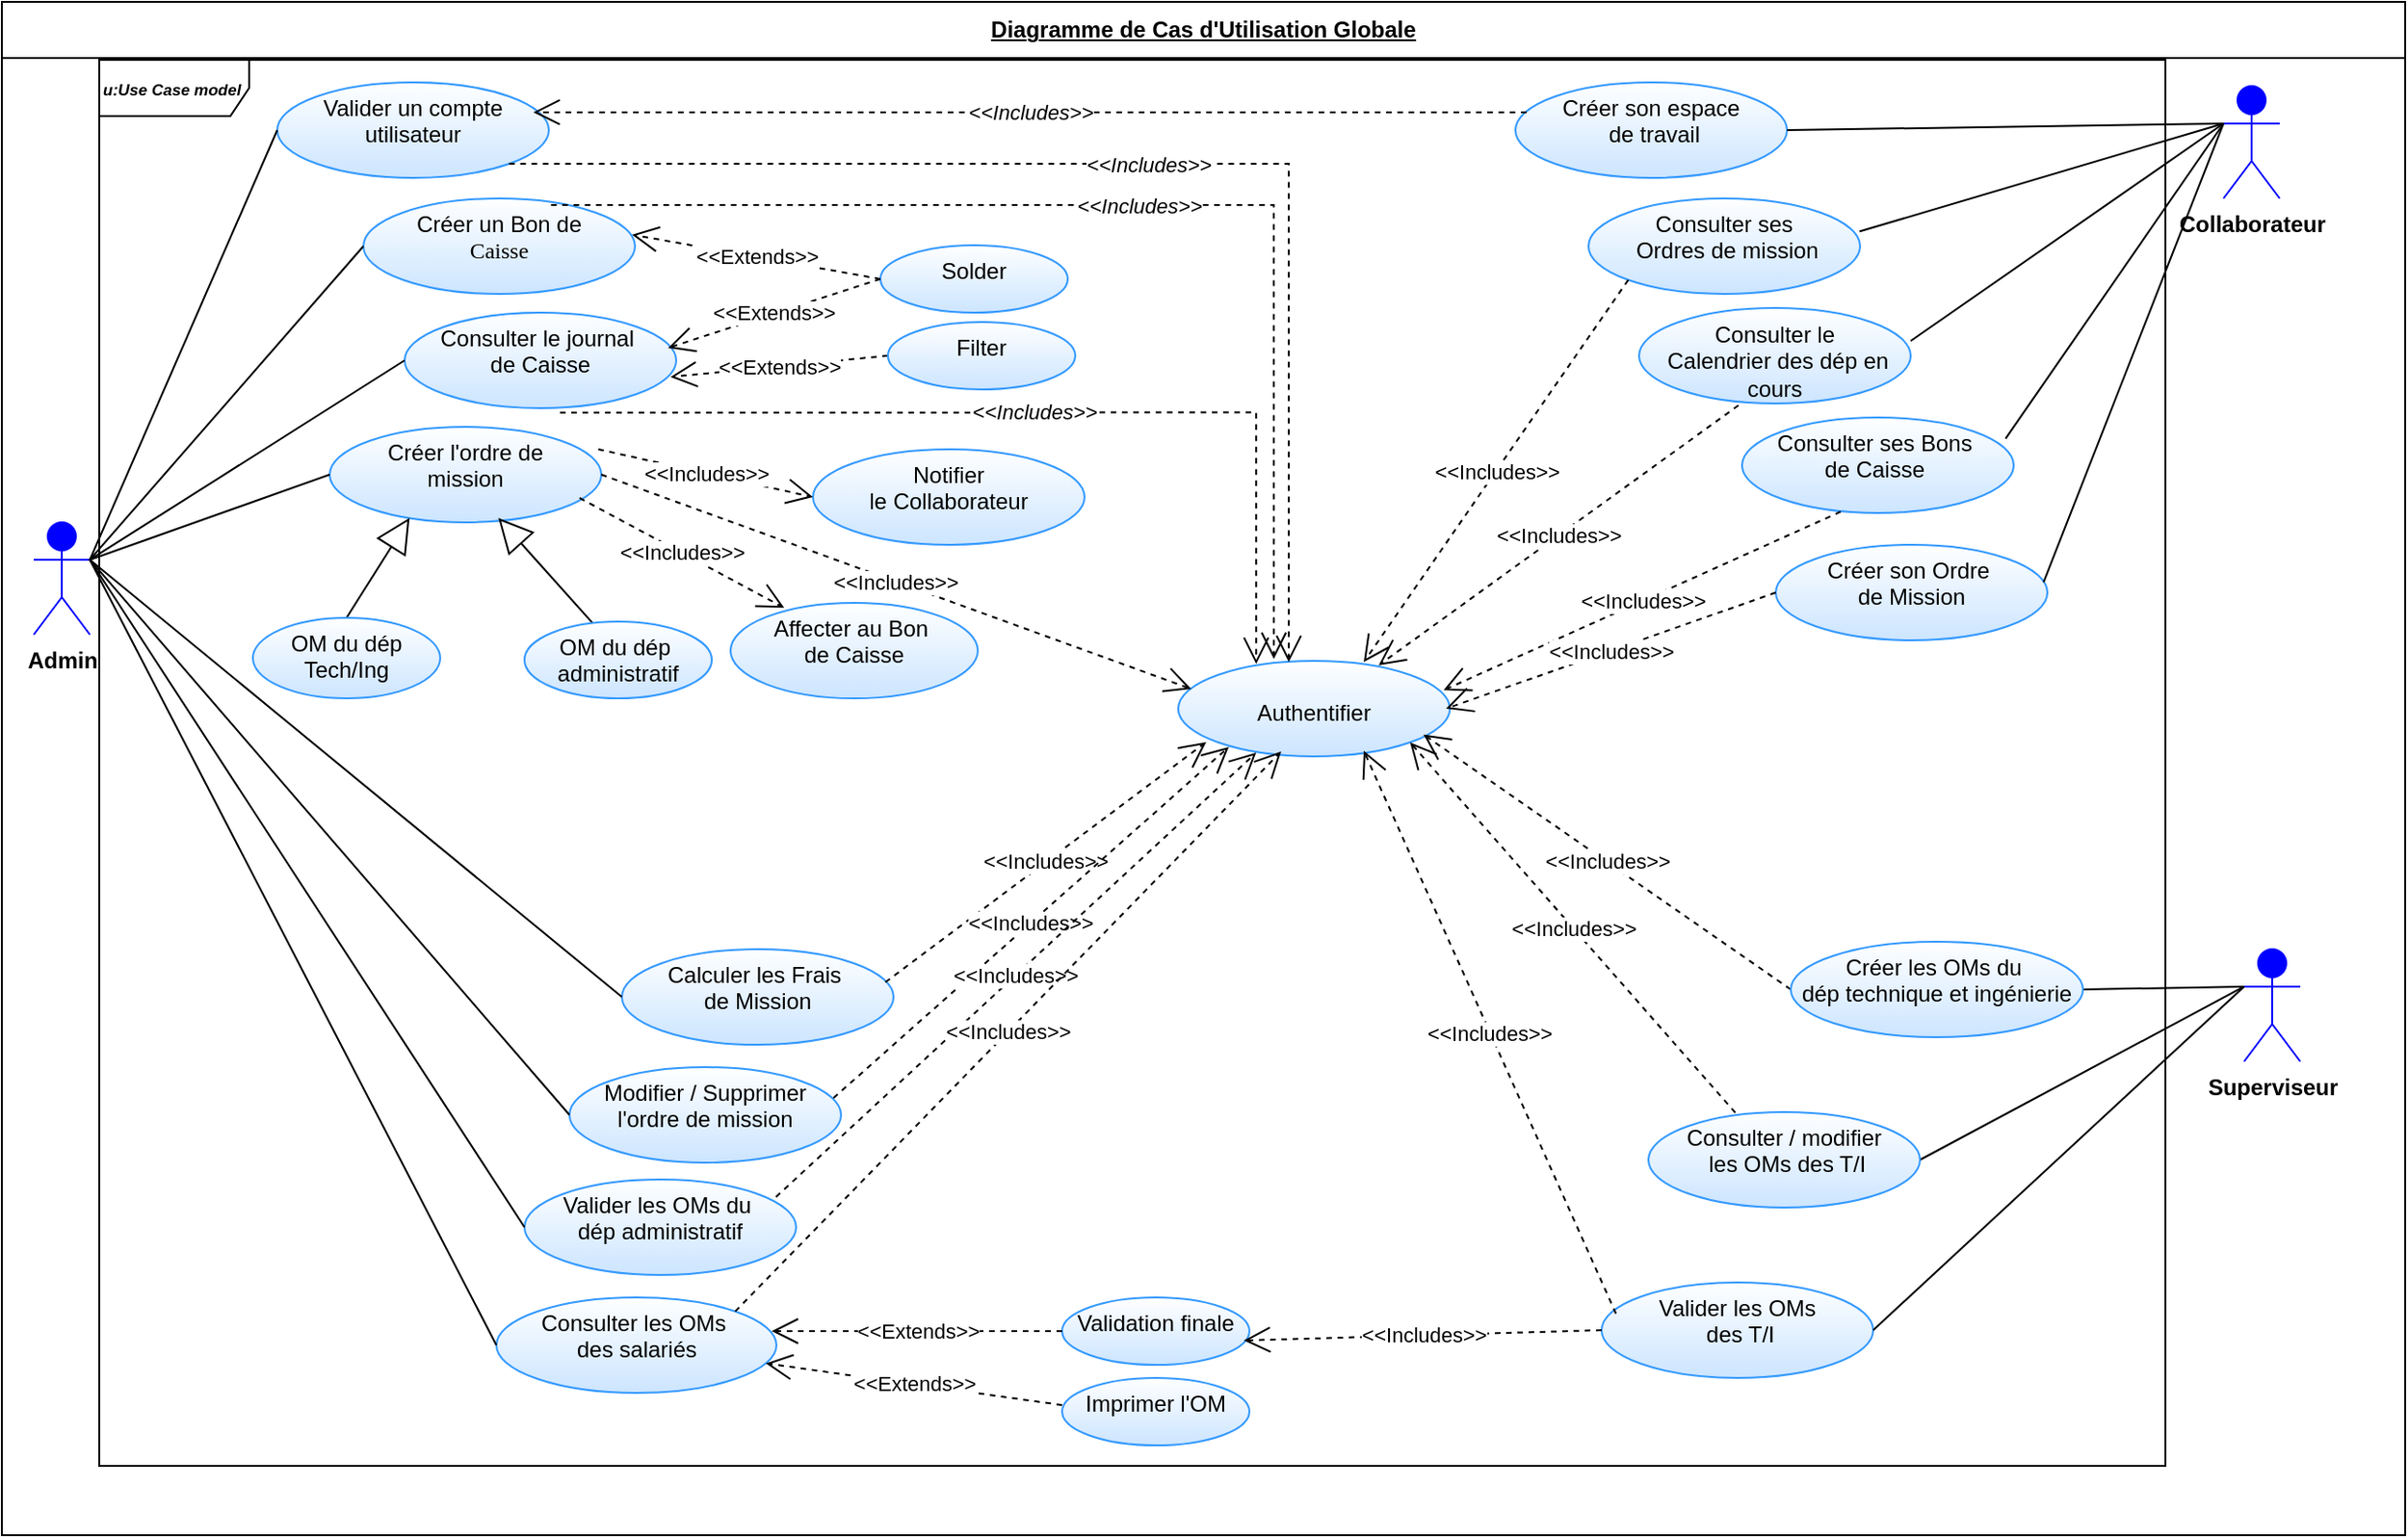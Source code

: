 <mxfile version="24.4.8" type="github">
  <diagram name="Page-1" id="bqoknefWxygjBXmzC5J1">
    <mxGraphModel dx="2186" dy="1193" grid="0" gridSize="10" guides="1" tooltips="1" connect="1" arrows="1" fold="1" page="0" pageScale="1" pageWidth="850" pageHeight="1100" math="0" shadow="0">
      <root>
        <mxCell id="0" />
        <mxCell id="1" parent="0" />
        <mxCell id="aXAPJrn92n8_OqXVa3Bo-3" value="&lt;b&gt;Collaborateur&lt;/b&gt;&lt;div&gt;&lt;br&gt;&lt;/div&gt;" style="shape=umlActor;verticalLabelPosition=bottom;verticalAlign=top;html=1;outlineConnect=0;fillColor=#0000FF;strokeColor=#0000FF;" parent="1" vertex="1">
          <mxGeometry x="668" y="-134" width="30" height="60" as="geometry" />
        </mxCell>
        <mxCell id="aXAPJrn92n8_OqXVa3Bo-4" value="&lt;div&gt;&lt;span style=&quot;background-color: initial;&quot;&gt;Valider un compte utilisateur&lt;/span&gt;&lt;br&gt;&lt;/div&gt;" style="ellipse;whiteSpace=wrap;html=1;verticalAlign=top;strokeColor=#3399FF;gradientColor=#CCE5FF;" parent="1" vertex="1">
          <mxGeometry x="-371" y="-136" width="145" height="51" as="geometry" />
        </mxCell>
        <object label="&lt;b&gt;Admin&lt;/b&gt;&lt;div&gt;&lt;br&gt;&lt;/div&gt;" Admin="" id="aXAPJrn92n8_OqXVa3Bo-2">
          <mxCell style="shape=umlActor;verticalLabelPosition=bottom;verticalAlign=top;html=1;outlineConnect=0;direction=east;rotation=0;fillColor=#0000FF;strokeColor=#0000FF;" parent="1" vertex="1">
            <mxGeometry x="-501" y="99" width="30" height="60" as="geometry" />
          </mxCell>
        </object>
        <mxCell id="aXAPJrn92n8_OqXVa3Bo-8" value="&lt;b&gt;Superviseur&lt;/b&gt;&lt;div&gt;&lt;br&gt;&lt;/div&gt;" style="shape=umlActor;verticalLabelPosition=bottom;verticalAlign=top;html=1;outlineConnect=0;fillColor=#0000FF;strokeColor=#0000FF;" parent="1" vertex="1">
          <mxGeometry x="679" y="327" width="30" height="60" as="geometry" />
        </mxCell>
        <mxCell id="aXAPJrn92n8_OqXVa3Bo-14" value="Créer l&#39;ordre de&lt;div&gt;&amp;nbsp;mission&amp;nbsp;&lt;/div&gt;" style="ellipse;whiteSpace=wrap;html=1;verticalAlign=top;strokeColor=#3399FF;gradientColor=#CCE5FF;" parent="1" vertex="1">
          <mxGeometry x="-343" y="48" width="145" height="51" as="geometry" />
        </mxCell>
        <mxCell id="aXAPJrn92n8_OqXVa3Bo-16" value="&lt;div&gt;Consulter les OMs&amp;nbsp;&lt;/div&gt;&lt;div&gt;des salariés&lt;/div&gt;" style="ellipse;whiteSpace=wrap;html=1;verticalAlign=top;strokeColor=#3399FF;gradientColor=#CCE5FF;" parent="1" vertex="1">
          <mxGeometry x="-254" y="513" width="149.5" height="51" as="geometry" />
        </mxCell>
        <mxCell id="aXAPJrn92n8_OqXVa3Bo-20" value="Calculer les Frais&amp;nbsp;&lt;div&gt;de Mission&lt;/div&gt;" style="ellipse;whiteSpace=wrap;html=1;verticalAlign=top;strokeColor=#3399FF;gradientColor=#CCE5FF;" parent="1" vertex="1">
          <mxGeometry x="-187" y="327" width="145" height="51" as="geometry" />
        </mxCell>
        <mxCell id="aXAPJrn92n8_OqXVa3Bo-25" value="&amp;lt;&amp;lt;Extends&amp;gt;&amp;gt;" style="endArrow=open;endSize=12;dashed=1;html=1;rounded=0;exitX=0;exitY=0.403;exitDx=0;exitDy=0;exitPerimeter=0;" parent="1" source="aXAPJrn92n8_OqXVa3Bo-27" target="aXAPJrn92n8_OqXVa3Bo-16" edge="1">
          <mxGeometry width="160" relative="1" as="geometry">
            <mxPoint x="160" y="262" as="sourcePoint" />
            <mxPoint x="373" y="279" as="targetPoint" />
          </mxGeometry>
        </mxCell>
        <mxCell id="aXAPJrn92n8_OqXVa3Bo-27" value="Imprimer l&#39;OM" style="ellipse;whiteSpace=wrap;html=1;verticalAlign=top;strokeColor=#3399FF;gradientColor=#CCE5FF;" parent="1" vertex="1">
          <mxGeometry x="48" y="556" width="100" height="36" as="geometry" />
        </mxCell>
        <mxCell id="aXAPJrn92n8_OqXVa3Bo-29" value="Créer son espace&lt;div&gt;&amp;nbsp;de travail&lt;/div&gt;" style="ellipse;whiteSpace=wrap;html=1;verticalAlign=top;strokeColor=#3399FF;gradientColor=#CCE5FF;" parent="1" vertex="1">
          <mxGeometry x="290" y="-136" width="145" height="51" as="geometry" />
        </mxCell>
        <mxCell id="aXAPJrn92n8_OqXVa3Bo-31" value="&lt;i&gt;&amp;lt;&amp;lt;Includes&amp;gt;&amp;gt;&lt;/i&gt;" style="endArrow=open;endSize=12;dashed=1;html=1;rounded=0;exitX=0.041;exitY=0.313;exitDx=0;exitDy=0;entryX=0.943;entryY=0.313;entryDx=0;entryDy=0;entryPerimeter=0;exitPerimeter=0;" parent="1" source="aXAPJrn92n8_OqXVa3Bo-29" target="aXAPJrn92n8_OqXVa3Bo-4" edge="1">
          <mxGeometry width="160" relative="1" as="geometry">
            <mxPoint x="167" y="117" as="sourcePoint" />
            <mxPoint x="33" y="114" as="targetPoint" />
          </mxGeometry>
        </mxCell>
        <mxCell id="aXAPJrn92n8_OqXVa3Bo-40" value="Validation finale" style="ellipse;whiteSpace=wrap;html=1;verticalAlign=top;strokeColor=#3399FF;gradientColor=#CCE5FF;" parent="1" vertex="1">
          <mxGeometry x="48" y="513" width="100" height="36" as="geometry" />
        </mxCell>
        <mxCell id="aXAPJrn92n8_OqXVa3Bo-41" value="&amp;lt;&amp;lt;Extends&amp;gt;&amp;gt;" style="endArrow=open;endSize=12;dashed=1;html=1;rounded=0;exitX=0;exitY=0.5;exitDx=0;exitDy=0;entryX=0.983;entryY=0.353;entryDx=0;entryDy=0;entryPerimeter=0;" parent="1" source="aXAPJrn92n8_OqXVa3Bo-40" target="aXAPJrn92n8_OqXVa3Bo-16" edge="1">
          <mxGeometry width="160" relative="1" as="geometry">
            <mxPoint x="178" y="274" as="sourcePoint" />
            <mxPoint x="53" y="271" as="targetPoint" />
          </mxGeometry>
        </mxCell>
        <mxCell id="aXAPJrn92n8_OqXVa3Bo-42" value="&lt;div&gt;Valider les OMs&lt;/div&gt;&lt;div&gt;&amp;nbsp;des T/I&lt;br&gt;&lt;/div&gt;" style="ellipse;whiteSpace=wrap;html=1;verticalAlign=top;strokeColor=#3399FF;gradientColor=#CCE5FF;" parent="1" vertex="1">
          <mxGeometry x="336" y="505" width="145" height="51" as="geometry" />
        </mxCell>
        <mxCell id="aXAPJrn92n8_OqXVa3Bo-44" value="&amp;lt;&amp;lt;Includes&amp;gt;&amp;gt;" style="endArrow=open;endSize=12;dashed=1;html=1;rounded=0;exitX=0;exitY=0.5;exitDx=0;exitDy=0;entryX=0.97;entryY=0.639;entryDx=0;entryDy=0;entryPerimeter=0;" parent="1" source="aXAPJrn92n8_OqXVa3Bo-42" target="aXAPJrn92n8_OqXVa3Bo-40" edge="1">
          <mxGeometry width="160" relative="1" as="geometry">
            <mxPoint x="403" y="326" as="sourcePoint" />
            <mxPoint x="268" y="324" as="targetPoint" />
          </mxGeometry>
        </mxCell>
        <mxCell id="ost5-0_Wd72OpRgAMmyx-2" value="" style="endArrow=none;html=1;rounded=0;entryX=0;entryY=0.5;entryDx=0;entryDy=0;exitX=1;exitY=0.333;exitDx=0;exitDy=0;exitPerimeter=0;" parent="1" source="aXAPJrn92n8_OqXVa3Bo-2" target="aXAPJrn92n8_OqXVa3Bo-4" edge="1">
          <mxGeometry width="50" height="50" relative="1" as="geometry">
            <mxPoint x="-226" y="254" as="sourcePoint" />
            <mxPoint x="-176" y="204" as="targetPoint" />
          </mxGeometry>
        </mxCell>
        <mxCell id="ost5-0_Wd72OpRgAMmyx-4" value="" style="endArrow=none;html=1;rounded=0;entryX=0;entryY=0.5;entryDx=0;entryDy=0;exitX=1;exitY=0.333;exitDx=0;exitDy=0;exitPerimeter=0;" parent="1" source="aXAPJrn92n8_OqXVa3Bo-2" target="aXAPJrn92n8_OqXVa3Bo-14" edge="1">
          <mxGeometry width="50" height="50" relative="1" as="geometry">
            <mxPoint x="-217" y="261" as="sourcePoint" />
            <mxPoint x="-77" y="145" as="targetPoint" />
          </mxGeometry>
        </mxCell>
        <mxCell id="ost5-0_Wd72OpRgAMmyx-5" value="" style="endArrow=none;html=1;rounded=0;entryX=0;entryY=0.5;entryDx=0;entryDy=0;exitX=1;exitY=0.333;exitDx=0;exitDy=0;exitPerimeter=0;" parent="1" source="aXAPJrn92n8_OqXVa3Bo-2" target="aXAPJrn92n8_OqXVa3Bo-16" edge="1">
          <mxGeometry width="50" height="50" relative="1" as="geometry">
            <mxPoint x="-202" y="281" as="sourcePoint" />
            <mxPoint x="-95" y="197" as="targetPoint" />
          </mxGeometry>
        </mxCell>
        <mxCell id="ost5-0_Wd72OpRgAMmyx-6" value="" style="endArrow=none;html=1;rounded=0;entryX=0;entryY=0.5;entryDx=0;entryDy=0;exitX=1;exitY=0.333;exitDx=0;exitDy=0;exitPerimeter=0;" parent="1" source="aXAPJrn92n8_OqXVa3Bo-2" target="aXAPJrn92n8_OqXVa3Bo-20" edge="1">
          <mxGeometry width="50" height="50" relative="1" as="geometry">
            <mxPoint x="-215" y="265" as="sourcePoint" />
            <mxPoint x="-85" y="207" as="targetPoint" />
          </mxGeometry>
        </mxCell>
        <mxCell id="ost5-0_Wd72OpRgAMmyx-7" value="" style="endArrow=none;html=1;rounded=0;entryX=0;entryY=0.333;entryDx=0;entryDy=0;exitX=1;exitY=0.5;exitDx=0;exitDy=0;entryPerimeter=0;" parent="1" source="aXAPJrn92n8_OqXVa3Bo-29" target="aXAPJrn92n8_OqXVa3Bo-3" edge="1">
          <mxGeometry width="50" height="50" relative="1" as="geometry">
            <mxPoint x="299" y="206" as="sourcePoint" />
            <mxPoint x="406" y="122" as="targetPoint" />
          </mxGeometry>
        </mxCell>
        <mxCell id="ost5-0_Wd72OpRgAMmyx-10" value="" style="endArrow=none;html=1;rounded=0;exitX=1;exitY=0.5;exitDx=0;exitDy=0;entryX=0;entryY=0.333;entryDx=0;entryDy=0;entryPerimeter=0;" parent="1" source="aXAPJrn92n8_OqXVa3Bo-42" target="aXAPJrn92n8_OqXVa3Bo-8" edge="1">
          <mxGeometry width="50" height="50" relative="1" as="geometry">
            <mxPoint x="516" y="277" as="sourcePoint" />
            <mxPoint x="628" y="323" as="targetPoint" />
          </mxGeometry>
        </mxCell>
        <mxCell id="ost5-0_Wd72OpRgAMmyx-11" value="" style="endArrow=none;html=1;rounded=0;exitX=1;exitY=0.5;exitDx=0;exitDy=0;entryX=0;entryY=0.333;entryDx=0;entryDy=0;entryPerimeter=0;" parent="1" source="aXAPJrn92n8_OqXVa3Bo-33" target="aXAPJrn92n8_OqXVa3Bo-8" edge="1">
          <mxGeometry width="50" height="50" relative="1" as="geometry">
            <mxPoint x="526" y="287" as="sourcePoint" />
            <mxPoint x="638" y="333" as="targetPoint" />
          </mxGeometry>
        </mxCell>
        <mxCell id="ost5-0_Wd72OpRgAMmyx-12" value="" style="endArrow=none;html=1;rounded=0;exitX=1;exitY=0.5;exitDx=0;exitDy=0;entryX=0;entryY=0.333;entryDx=0;entryDy=0;entryPerimeter=0;" parent="1" source="aXAPJrn92n8_OqXVa3Bo-34" target="aXAPJrn92n8_OqXVa3Bo-8" edge="1">
          <mxGeometry width="50" height="50" relative="1" as="geometry">
            <mxPoint x="536" y="297" as="sourcePoint" />
            <mxPoint x="648" y="343" as="targetPoint" />
          </mxGeometry>
        </mxCell>
        <mxCell id="_NfF5JWYKRUsFBAhB294-1" value="&lt;font style=&quot;&quot; face=&quot;Helvetica&quot;&gt;Créer un Bon de&lt;/font&gt;&lt;div&gt;&lt;font style=&quot;&quot; face=&quot;XJRX87y96gQI-0x3qHEv&quot;&gt;&amp;nbsp;Caisse&lt;b&gt;&amp;nbsp;&lt;/b&gt;&lt;/font&gt;&lt;/div&gt;" style="ellipse;whiteSpace=wrap;html=1;verticalAlign=top;strokeColor=#3399FF;gradientColor=#CCE5FF;" parent="1" vertex="1">
          <mxGeometry x="-325" y="-74" width="145" height="51" as="geometry" />
        </mxCell>
        <mxCell id="_NfF5JWYKRUsFBAhB294-2" value="" style="endArrow=none;html=1;rounded=0;entryX=0;entryY=0.5;entryDx=0;entryDy=0;exitX=1;exitY=0.333;exitDx=0;exitDy=0;exitPerimeter=0;" parent="1" source="aXAPJrn92n8_OqXVa3Bo-2" target="_NfF5JWYKRUsFBAhB294-1" edge="1">
          <mxGeometry width="50" height="50" relative="1" as="geometry">
            <mxPoint x="-169" y="272" as="sourcePoint" />
            <mxPoint x="-89" y="357" as="targetPoint" />
          </mxGeometry>
        </mxCell>
        <mxCell id="_NfF5JWYKRUsFBAhB294-3" value="&amp;lt;&amp;lt;Extends&amp;gt;&amp;gt;" style="endArrow=open;endSize=12;dashed=1;html=1;rounded=0;entryX=0.989;entryY=0.379;entryDx=0;entryDy=0;entryPerimeter=0;exitX=0;exitY=0.5;exitDx=0;exitDy=0;" parent="1" source="_NfF5JWYKRUsFBAhB294-4" target="_NfF5JWYKRUsFBAhB294-1" edge="1">
          <mxGeometry width="160" relative="1" as="geometry">
            <mxPoint x="111" y="149" as="sourcePoint" />
            <mxPoint x="220" y="115" as="targetPoint" />
          </mxGeometry>
        </mxCell>
        <mxCell id="_NfF5JWYKRUsFBAhB294-4" value="Solder&lt;div&gt;&lt;br&gt;&lt;/div&gt;" style="ellipse;whiteSpace=wrap;html=1;verticalAlign=top;strokeColor=#3399FF;gradientColor=#CCE5FF;" parent="1" vertex="1">
          <mxGeometry x="-49" y="-49" width="100" height="36" as="geometry" />
        </mxCell>
        <mxCell id="_NfF5JWYKRUsFBAhB294-5" value="&lt;div&gt;Modifier / Supprimer l&#39;ordre de mission&lt;div&gt;&lt;br&gt;&lt;/div&gt;&lt;/div&gt;" style="ellipse;whiteSpace=wrap;html=1;verticalAlign=top;strokeColor=#3399FF;gradientColor=#CCE5FF;" parent="1" vertex="1">
          <mxGeometry x="-215" y="390" width="145" height="51" as="geometry" />
        </mxCell>
        <mxCell id="_NfF5JWYKRUsFBAhB294-7" value="" style="endArrow=none;html=1;rounded=0;entryX=0;entryY=0.5;entryDx=0;entryDy=0;exitX=1;exitY=0.333;exitDx=0;exitDy=0;exitPerimeter=0;" parent="1" source="aXAPJrn92n8_OqXVa3Bo-2" target="_NfF5JWYKRUsFBAhB294-5" edge="1">
          <mxGeometry width="50" height="50" relative="1" as="geometry">
            <mxPoint x="-230" y="268" as="sourcePoint" />
            <mxPoint x="-143" y="383" as="targetPoint" />
          </mxGeometry>
        </mxCell>
        <mxCell id="_NfF5JWYKRUsFBAhB294-8" value="Affecter au Bon&amp;nbsp;&lt;div&gt;de Caisse&lt;/div&gt;" style="ellipse;whiteSpace=wrap;html=1;verticalAlign=top;strokeColor=#3399FF;gradientColor=#CCE5FF;gradientDirection=south;" parent="1" vertex="1">
          <mxGeometry x="-129" y="142" width="132" height="51" as="geometry" />
        </mxCell>
        <mxCell id="_NfF5JWYKRUsFBAhB294-9" value="&amp;lt;&amp;lt;Includes&amp;gt;&amp;gt;" style="endArrow=open;endSize=12;dashed=1;html=1;rounded=0;exitX=0.92;exitY=0.745;exitDx=0;exitDy=0;entryX=0.217;entryY=0.052;entryDx=0;entryDy=0;exitPerimeter=0;entryPerimeter=0;" parent="1" source="aXAPJrn92n8_OqXVa3Bo-14" target="_NfF5JWYKRUsFBAhB294-8" edge="1">
          <mxGeometry width="160" relative="1" as="geometry">
            <mxPoint x="-40" y="222" as="sourcePoint" />
            <mxPoint x="61" y="202" as="targetPoint" />
          </mxGeometry>
        </mxCell>
        <mxCell id="_NfF5JWYKRUsFBAhB294-10" value="Créer son Ordre&amp;nbsp;&lt;br&gt;&lt;div&gt;de Mission&lt;/div&gt;" style="ellipse;whiteSpace=wrap;html=1;verticalAlign=top;strokeColor=#3399FF;gradientColor=#CCE5FF;" parent="1" vertex="1">
          <mxGeometry x="429" y="111" width="145" height="51" as="geometry" />
        </mxCell>
        <mxCell id="_NfF5JWYKRUsFBAhB294-11" value="" style="endArrow=none;html=1;rounded=0;exitX=0.986;exitY=0.392;exitDx=0;exitDy=0;exitPerimeter=0;entryX=0;entryY=0.333;entryDx=0;entryDy=0;entryPerimeter=0;" parent="1" source="_NfF5JWYKRUsFBAhB294-10" target="aXAPJrn92n8_OqXVa3Bo-3" edge="1">
          <mxGeometry width="50" height="50" relative="1" as="geometry">
            <mxPoint x="382" y="29" as="sourcePoint" />
            <mxPoint x="502" y="47" as="targetPoint" />
          </mxGeometry>
        </mxCell>
        <mxCell id="_NfF5JWYKRUsFBAhB294-12" value="Valider les OMs&lt;span style=&quot;background-color: initial;&quot;&gt;&amp;nbsp;&lt;/span&gt;&lt;span style=&quot;background-color: initial;&quot;&gt;du&amp;nbsp;&lt;/span&gt;&lt;div&gt;&lt;span style=&quot;background-color: initial;&quot;&gt;dép&amp;nbsp;&lt;/span&gt;&lt;span style=&quot;background-color: initial;&quot;&gt;administratif&lt;/span&gt;&lt;/div&gt;" style="ellipse;whiteSpace=wrap;html=1;verticalAlign=top;strokeColor=#3399FF;gradientColor=#CCE5FF;" parent="1" vertex="1">
          <mxGeometry x="-239" y="450" width="145" height="51" as="geometry" />
        </mxCell>
        <mxCell id="_NfF5JWYKRUsFBAhB294-13" value="" style="endArrow=none;html=1;rounded=0;entryX=0;entryY=0.5;entryDx=0;entryDy=0;exitX=1;exitY=0.333;exitDx=0;exitDy=0;exitPerimeter=0;" parent="1" source="aXAPJrn92n8_OqXVa3Bo-2" target="_NfF5JWYKRUsFBAhB294-12" edge="1">
          <mxGeometry width="50" height="50" relative="1" as="geometry">
            <mxPoint x="-230" y="268" as="sourcePoint" />
            <mxPoint x="-154" y="149" as="targetPoint" />
          </mxGeometry>
        </mxCell>
        <mxCell id="_NfF5JWYKRUsFBAhB294-16" value="&lt;div&gt;Consulter le journal&amp;nbsp;&lt;br&gt;&lt;/div&gt;&lt;div&gt;de Caisse&lt;/div&gt;" style="ellipse;whiteSpace=wrap;html=1;verticalAlign=top;strokeColor=#3399FF;gradientColor=#CCE5FF;" parent="1" vertex="1">
          <mxGeometry x="-303" y="-13" width="145" height="51" as="geometry" />
        </mxCell>
        <mxCell id="_NfF5JWYKRUsFBAhB294-17" value="" style="endArrow=none;html=1;rounded=0;entryX=0;entryY=0.5;entryDx=0;entryDy=0;exitX=1;exitY=0.333;exitDx=0;exitDy=0;exitPerimeter=0;" parent="1" source="aXAPJrn92n8_OqXVa3Bo-2" target="_NfF5JWYKRUsFBAhB294-16" edge="1">
          <mxGeometry width="50" height="50" relative="1" as="geometry">
            <mxPoint x="-230" y="268" as="sourcePoint" />
            <mxPoint x="-146" y="145" as="targetPoint" />
          </mxGeometry>
        </mxCell>
        <mxCell id="_NfF5JWYKRUsFBAhB294-18" value="&amp;lt;&amp;lt;Extends&amp;gt;&amp;gt;" style="endArrow=open;endSize=12;dashed=1;html=1;rounded=0;entryX=0.97;entryY=0.369;entryDx=0;entryDy=0;exitX=0;exitY=0.5;exitDx=0;exitDy=0;entryPerimeter=0;" parent="1" source="_NfF5JWYKRUsFBAhB294-4" target="_NfF5JWYKRUsFBAhB294-16" edge="1">
          <mxGeometry width="160" relative="1" as="geometry">
            <mxPoint x="63" y="74" as="sourcePoint" />
            <mxPoint x="-123" y="103" as="targetPoint" />
          </mxGeometry>
        </mxCell>
        <mxCell id="_NfF5JWYKRUsFBAhB294-20" value="" style="endArrow=block;endSize=16;endFill=0;html=1;rounded=0;exitX=0.367;exitY=0.028;exitDx=0;exitDy=0;exitPerimeter=0;entryX=0.621;entryY=0.954;entryDx=0;entryDy=0;entryPerimeter=0;" parent="1" source="_NfF5JWYKRUsFBAhB294-27" target="aXAPJrn92n8_OqXVa3Bo-14" edge="1">
          <mxGeometry width="160" relative="1" as="geometry">
            <mxPoint x="-110" y="256.664" as="sourcePoint" />
            <mxPoint x="-21" y="114" as="targetPoint" />
          </mxGeometry>
        </mxCell>
        <mxCell id="_NfF5JWYKRUsFBAhB294-25" value="" style="endArrow=block;endSize=16;endFill=0;html=1;rounded=0;entryX=0.294;entryY=0.954;entryDx=0;entryDy=0;entryPerimeter=0;exitX=0.5;exitY=0;exitDx=0;exitDy=0;strokeColor=#000000;" parent="1" source="_NfF5JWYKRUsFBAhB294-26" target="aXAPJrn92n8_OqXVa3Bo-14" edge="1">
          <mxGeometry width="160" relative="1" as="geometry">
            <mxPoint x="-226" y="257" as="sourcePoint" />
            <mxPoint x="-123" y="227" as="targetPoint" />
          </mxGeometry>
        </mxCell>
        <mxCell id="_NfF5JWYKRUsFBAhB294-26" value="&lt;div&gt;OM&amp;nbsp;&lt;span style=&quot;background-color: initial;&quot;&gt;du dép Tech/Ing&lt;/span&gt;&lt;br&gt;&lt;/div&gt;" style="ellipse;whiteSpace=wrap;html=1;verticalAlign=top;strokeColor=#3399FF;gradientColor=#CCE5FF;" parent="1" vertex="1">
          <mxGeometry x="-384" y="150" width="100" height="43" as="geometry" />
        </mxCell>
        <mxCell id="_NfF5JWYKRUsFBAhB294-27" value="&lt;div&gt;OM&amp;nbsp;&lt;span style=&quot;background-color: initial;&quot;&gt;du dép&amp;nbsp;&lt;/span&gt;&lt;/div&gt;&lt;div&gt;&lt;span style=&quot;background-color: initial;&quot;&gt;administratif&lt;/span&gt;&lt;/div&gt;" style="ellipse;whiteSpace=wrap;html=1;verticalAlign=top;strokeColor=#3399FF;gradientColor=#CCE5FF;" parent="1" vertex="1">
          <mxGeometry x="-239" y="152" width="100" height="41" as="geometry" />
        </mxCell>
        <mxCell id="_NfF5JWYKRUsFBAhB294-28" value="&amp;lt;&amp;lt;Extends&amp;gt;&amp;gt;" style="endArrow=open;endSize=12;dashed=1;html=1;rounded=0;entryX=0.979;entryY=0.673;entryDx=0;entryDy=0;entryPerimeter=0;exitX=0;exitY=0.5;exitDx=0;exitDy=0;" parent="1" source="_NfF5JWYKRUsFBAhB294-29" target="_NfF5JWYKRUsFBAhB294-16" edge="1">
          <mxGeometry width="160" relative="1" as="geometry">
            <mxPoint x="85" y="137" as="sourcePoint" />
            <mxPoint x="-3" y="70" as="targetPoint" />
          </mxGeometry>
        </mxCell>
        <mxCell id="_NfF5JWYKRUsFBAhB294-29" value="&lt;div&gt;Filter&lt;/div&gt;" style="ellipse;whiteSpace=wrap;html=1;verticalAlign=top;strokeColor=#3399FF;gradientColor=#CCE5FF;" parent="1" vertex="1">
          <mxGeometry x="-45" y="-8" width="100" height="36" as="geometry" />
        </mxCell>
        <mxCell id="_NfF5JWYKRUsFBAhB294-30" value="Notifier&lt;div&gt;le Collaborateur&lt;/div&gt;" style="ellipse;whiteSpace=wrap;html=1;verticalAlign=top;strokeColor=#3399FF;gradientColor=#CCE5FF;" parent="1" vertex="1">
          <mxGeometry x="-85" y="60" width="145" height="51" as="geometry" />
        </mxCell>
        <mxCell id="_NfF5JWYKRUsFBAhB294-31" value="&amp;lt;&amp;lt;Includes&amp;gt;&amp;gt;" style="endArrow=open;endSize=12;dashed=1;html=1;rounded=0;exitX=0.989;exitY=0.235;exitDx=0;exitDy=0;entryX=0;entryY=0.5;entryDx=0;entryDy=0;exitPerimeter=0;" parent="1" source="aXAPJrn92n8_OqXVa3Bo-14" target="_NfF5JWYKRUsFBAhB294-30" edge="1">
          <mxGeometry width="160" relative="1" as="geometry">
            <mxPoint x="2" y="206" as="sourcePoint" />
            <mxPoint x="138" y="241" as="targetPoint" />
          </mxGeometry>
        </mxCell>
        <mxCell id="_NfF5JWYKRUsFBAhB294-32" value="Consulter ses&lt;div&gt;&amp;nbsp;Ordres&amp;nbsp;&lt;span style=&quot;background-color: initial;&quot;&gt;de mission&lt;/span&gt;&lt;/div&gt;" style="ellipse;whiteSpace=wrap;html=1;verticalAlign=top;strokeColor=#3399FF;gradientColor=#CCE5FF;" parent="1" vertex="1">
          <mxGeometry x="329" y="-74" width="145" height="51" as="geometry" />
        </mxCell>
        <mxCell id="_NfF5JWYKRUsFBAhB294-33" value="" style="endArrow=none;html=1;rounded=0;exitX=0.998;exitY=0.346;exitDx=0;exitDy=0;exitPerimeter=0;entryX=0;entryY=0.333;entryDx=0;entryDy=0;entryPerimeter=0;" parent="1" source="_NfF5JWYKRUsFBAhB294-32" target="aXAPJrn92n8_OqXVa3Bo-3" edge="1">
          <mxGeometry width="50" height="50" relative="1" as="geometry">
            <mxPoint x="365" y="1" as="sourcePoint" />
            <mxPoint x="476" y="35" as="targetPoint" />
          </mxGeometry>
        </mxCell>
        <mxCell id="_NfF5JWYKRUsFBAhB294-34" value="Consulter le&lt;div&gt;&amp;nbsp;Calendrier des dép en cours&lt;/div&gt;" style="ellipse;whiteSpace=wrap;html=1;verticalAlign=top;strokeColor=#3399FF;gradientColor=#CCE5FF;" parent="1" vertex="1">
          <mxGeometry x="356" y="-15.5" width="145" height="51" as="geometry" />
        </mxCell>
        <mxCell id="_NfF5JWYKRUsFBAhB294-35" value="" style="endArrow=none;html=1;rounded=0;exitX=1;exitY=0.346;exitDx=0;exitDy=0;exitPerimeter=0;entryX=0;entryY=0.333;entryDx=0;entryDy=0;entryPerimeter=0;" parent="1" source="_NfF5JWYKRUsFBAhB294-34" target="aXAPJrn92n8_OqXVa3Bo-3" edge="1">
          <mxGeometry width="50" height="50" relative="1" as="geometry">
            <mxPoint x="362" y="28" as="sourcePoint" />
            <mxPoint x="503" y="-30" as="targetPoint" />
          </mxGeometry>
        </mxCell>
        <mxCell id="_NfF5JWYKRUsFBAhB294-36" value="Consulter ses Bons&amp;nbsp;&lt;div&gt;de Caisse&amp;nbsp;&lt;/div&gt;" style="ellipse;whiteSpace=wrap;html=1;verticalAlign=top;strokeColor=#3399FF;gradientColor=#CCE5FF;" parent="1" vertex="1">
          <mxGeometry x="411" y="43" width="145" height="51" as="geometry" />
        </mxCell>
        <mxCell id="_NfF5JWYKRUsFBAhB294-37" value="" style="endArrow=none;html=1;rounded=0;exitX=0.97;exitY=0.222;exitDx=0;exitDy=0;exitPerimeter=0;entryX=0;entryY=0.333;entryDx=0;entryDy=0;entryPerimeter=0;" parent="1" source="_NfF5JWYKRUsFBAhB294-36" target="aXAPJrn92n8_OqXVa3Bo-3" edge="1">
          <mxGeometry width="50" height="50" relative="1" as="geometry">
            <mxPoint x="367" y="87" as="sourcePoint" />
            <mxPoint x="492" y="-38" as="targetPoint" />
          </mxGeometry>
        </mxCell>
        <mxCell id="_NfF5JWYKRUsFBAhB294-39" value="&lt;div&gt;&lt;br&gt;&lt;/div&gt;Authentifier" style="ellipse;whiteSpace=wrap;html=1;verticalAlign=top;strokeColor=#3399FF;gradientColor=#CCE5FF;" parent="1" vertex="1">
          <mxGeometry x="110" y="173" width="145" height="51" as="geometry" />
        </mxCell>
        <mxCell id="_NfF5JWYKRUsFBAhB294-40" value="&amp;lt;&amp;lt;Includes&amp;gt;&amp;gt;" style="endArrow=open;endSize=12;dashed=1;html=1;rounded=0;exitX=1;exitY=0.5;exitDx=0;exitDy=0;entryX=0.048;entryY=0.294;entryDx=0;entryDy=0;entryPerimeter=0;" parent="1" source="aXAPJrn92n8_OqXVa3Bo-14" target="_NfF5JWYKRUsFBAhB294-39" edge="1">
          <mxGeometry width="160" relative="1" as="geometry">
            <mxPoint x="-92" y="193" as="sourcePoint" />
            <mxPoint x="7" y="278" as="targetPoint" />
          </mxGeometry>
        </mxCell>
        <mxCell id="_NfF5JWYKRUsFBAhB294-41" value="&amp;lt;&amp;lt;Includes&amp;gt;&amp;gt;" style="endArrow=open;endSize=12;dashed=1;html=1;rounded=0;exitX=0;exitY=1;exitDx=0;exitDy=0;entryX=0.683;entryY=0.013;entryDx=0;entryDy=0;entryPerimeter=0;" parent="1" source="_NfF5JWYKRUsFBAhB294-32" target="_NfF5JWYKRUsFBAhB294-39" edge="1">
          <mxGeometry width="160" relative="1" as="geometry">
            <mxPoint x="155" y="137.5" as="sourcePoint" />
            <mxPoint x="229" y="211.5" as="targetPoint" />
          </mxGeometry>
        </mxCell>
        <mxCell id="_NfF5JWYKRUsFBAhB294-42" value="&amp;lt;&amp;lt;Includes&amp;gt;&amp;gt;" style="endArrow=open;endSize=12;dashed=1;html=1;rounded=0;exitX=0.363;exitY=0.987;exitDx=0;exitDy=0;entryX=0.977;entryY=0.307;entryDx=0;entryDy=0;exitPerimeter=0;entryPerimeter=0;" parent="1" source="_NfF5JWYKRUsFBAhB294-36" target="_NfF5JWYKRUsFBAhB294-39" edge="1">
          <mxGeometry width="160" relative="1" as="geometry">
            <mxPoint x="222" y="102" as="sourcePoint" />
            <mxPoint x="195" y="216" as="targetPoint" />
          </mxGeometry>
        </mxCell>
        <mxCell id="_NfF5JWYKRUsFBAhB294-43" value="&amp;lt;&amp;lt;Includes&amp;gt;&amp;gt;" style="endArrow=open;endSize=12;dashed=1;html=1;rounded=0;exitX=0.366;exitY=1.02;exitDx=0;exitDy=0;entryX=0.738;entryY=0.046;entryDx=0;entryDy=0;entryPerimeter=0;exitPerimeter=0;" parent="1" source="_NfF5JWYKRUsFBAhB294-34" target="_NfF5JWYKRUsFBAhB294-39" edge="1">
          <mxGeometry width="160" relative="1" as="geometry">
            <mxPoint x="315" y="120" as="sourcePoint" />
            <mxPoint x="234" y="197" as="targetPoint" />
          </mxGeometry>
        </mxCell>
        <mxCell id="_NfF5JWYKRUsFBAhB294-45" value="&amp;lt;&amp;lt;Includes&amp;gt;&amp;gt;" style="endArrow=open;endSize=12;dashed=1;html=1;rounded=0;exitX=0.97;exitY=0.346;exitDx=0;exitDy=0;entryX=0.103;entryY=0.85;entryDx=0;entryDy=0;exitPerimeter=0;entryPerimeter=0;" parent="1" source="aXAPJrn92n8_OqXVa3Bo-20" target="_NfF5JWYKRUsFBAhB294-39" edge="1">
          <mxGeometry width="160" relative="1" as="geometry">
            <mxPoint x="-115" y="194" as="sourcePoint" />
            <mxPoint x="144" y="266" as="targetPoint" />
          </mxGeometry>
        </mxCell>
        <mxCell id="_NfF5JWYKRUsFBAhB294-46" value="&amp;lt;&amp;lt;Includes&amp;gt;&amp;gt;" style="endArrow=open;endSize=12;dashed=1;html=1;rounded=0;exitX=0.972;exitY=0.324;exitDx=0;exitDy=0;entryX=0.186;entryY=0.902;entryDx=0;entryDy=0;exitPerimeter=0;entryPerimeter=0;" parent="1" source="_NfF5JWYKRUsFBAhB294-5" target="_NfF5JWYKRUsFBAhB294-39" edge="1">
          <mxGeometry width="160" relative="1" as="geometry">
            <mxPoint x="-102" y="352" as="sourcePoint" />
            <mxPoint x="154" y="282" as="targetPoint" />
          </mxGeometry>
        </mxCell>
        <mxCell id="_NfF5JWYKRUsFBAhB294-47" value="&amp;lt;&amp;lt;Includes&amp;gt;&amp;gt;" style="endArrow=open;endSize=12;dashed=1;html=1;rounded=0;exitX=0.926;exitY=0.183;exitDx=0;exitDy=0;entryX=0.287;entryY=0.961;entryDx=0;entryDy=0;exitPerimeter=0;entryPerimeter=0;" parent="1" source="_NfF5JWYKRUsFBAhB294-12" target="_NfF5JWYKRUsFBAhB294-39" edge="1">
          <mxGeometry width="160" relative="1" as="geometry">
            <mxPoint x="-109" y="425" as="sourcePoint" />
            <mxPoint x="165" y="283" as="targetPoint" />
          </mxGeometry>
        </mxCell>
        <mxCell id="_NfF5JWYKRUsFBAhB294-48" value="&amp;lt;&amp;lt;Includes&amp;gt;&amp;gt;" style="endArrow=open;endSize=12;dashed=1;html=1;rounded=0;exitX=0.32;exitY=0.007;exitDx=0;exitDy=0;entryX=1;entryY=1;entryDx=0;entryDy=0;exitPerimeter=0;" parent="1" source="aXAPJrn92n8_OqXVa3Bo-33" target="_NfF5JWYKRUsFBAhB294-39" edge="1">
          <mxGeometry width="160" relative="1" as="geometry">
            <mxPoint x="378" y="549" as="sourcePoint" />
            <mxPoint x="45" y="571" as="targetPoint" />
          </mxGeometry>
        </mxCell>
        <mxCell id="_NfF5JWYKRUsFBAhB294-50" value="&amp;lt;&amp;lt;Includes&amp;gt;&amp;gt;" style="endArrow=open;endSize=12;dashed=1;html=1;rounded=0;exitX=0.053;exitY=0.327;exitDx=0;exitDy=0;entryX=0.683;entryY=0.941;entryDx=0;entryDy=0;exitPerimeter=0;entryPerimeter=0;" parent="1" source="aXAPJrn92n8_OqXVa3Bo-42" target="_NfF5JWYKRUsFBAhB294-39" edge="1">
          <mxGeometry width="160" relative="1" as="geometry">
            <mxPoint x="343" y="464" as="sourcePoint" />
            <mxPoint x="225" y="257" as="targetPoint" />
          </mxGeometry>
        </mxCell>
        <mxCell id="_NfF5JWYKRUsFBAhB294-51" value="&amp;lt;&amp;lt;Includes&amp;gt;&amp;gt;" style="endArrow=open;endSize=12;dashed=1;html=1;rounded=0;exitX=0;exitY=0.5;exitDx=0;exitDy=0;entryX=0.986;entryY=0.5;entryDx=0;entryDy=0;entryPerimeter=0;" parent="1" source="_NfF5JWYKRUsFBAhB294-10" target="_NfF5JWYKRUsFBAhB294-39" edge="1">
          <mxGeometry width="160" relative="1" as="geometry">
            <mxPoint x="329" y="174" as="sourcePoint" />
            <mxPoint x="286" y="232" as="targetPoint" />
          </mxGeometry>
        </mxCell>
        <mxCell id="_NfF5JWYKRUsFBAhB294-52" value="&amp;lt;&amp;lt;Includes&amp;gt;&amp;gt;" style="endArrow=open;endSize=12;dashed=1;html=1;rounded=0;exitX=0;exitY=0.5;exitDx=0;exitDy=0;entryX=0.903;entryY=0.771;entryDx=0;entryDy=0;entryPerimeter=0;" parent="1" source="aXAPJrn92n8_OqXVa3Bo-34" target="_NfF5JWYKRUsFBAhB294-39" edge="1">
          <mxGeometry width="160" relative="1" as="geometry">
            <mxPoint x="381" y="201" as="sourcePoint" />
            <mxPoint x="276" y="243" as="targetPoint" />
          </mxGeometry>
        </mxCell>
        <mxCell id="_NfF5JWYKRUsFBAhB294-54" value="&amp;lt;&amp;lt;Includes&amp;gt;&amp;gt;" style="endArrow=open;endSize=12;dashed=1;html=1;rounded=0;exitX=1;exitY=0;exitDx=0;exitDy=0;entryX=0.379;entryY=0.948;entryDx=0;entryDy=0;entryPerimeter=0;" parent="1" source="aXAPJrn92n8_OqXVa3Bo-16" target="_NfF5JWYKRUsFBAhB294-39" edge="1">
          <mxGeometry width="160" relative="1" as="geometry">
            <mxPoint x="-110" y="475" as="sourcePoint" />
            <mxPoint x="194" y="275" as="targetPoint" />
          </mxGeometry>
        </mxCell>
        <mxCell id="_NfF5JWYKRUsFBAhB294-56" value="&lt;i&gt;&amp;lt;&amp;lt;Includes&amp;gt;&amp;gt;&lt;/i&gt;" style="endArrow=open;endSize=12;dashed=1;html=1;rounded=0;edgeStyle=orthogonalEdgeStyle;exitX=1;exitY=1;exitDx=0;exitDy=0;entryX=0.407;entryY=0.013;entryDx=0;entryDy=0;entryPerimeter=0;" parent="1" source="aXAPJrn92n8_OqXVa3Bo-4" target="_NfF5JWYKRUsFBAhB294-39" edge="1">
          <mxGeometry width="160" relative="1" as="geometry">
            <mxPoint x="-43" y="-51.5" as="sourcePoint" />
            <mxPoint x="172" y="172" as="targetPoint" />
          </mxGeometry>
        </mxCell>
        <mxCell id="_NfF5JWYKRUsFBAhB294-57" value="&lt;i&gt;&amp;lt;&amp;lt;Includes&amp;gt;&amp;gt;&lt;/i&gt;" style="endArrow=open;endSize=12;dashed=1;html=1;rounded=0;edgeStyle=orthogonalEdgeStyle;exitX=0.572;exitY=1.046;exitDx=0;exitDy=0;exitPerimeter=0;entryX=0.287;entryY=0.033;entryDx=0;entryDy=0;entryPerimeter=0;" parent="1" source="_NfF5JWYKRUsFBAhB294-16" target="_NfF5JWYKRUsFBAhB294-39" edge="1">
          <mxGeometry width="160" relative="1" as="geometry">
            <mxPoint x="-115" y="-64.5" as="sourcePoint" />
            <mxPoint x="181" y="220" as="targetPoint" />
          </mxGeometry>
        </mxCell>
        <mxCell id="_NfF5JWYKRUsFBAhB294-58" value="&lt;i&gt;&amp;lt;&amp;lt;Includes&amp;gt;&amp;gt;&lt;/i&gt;" style="endArrow=open;endSize=12;dashed=1;html=1;rounded=0;edgeStyle=orthogonalEdgeStyle;entryX=0.352;entryY=-0.02;entryDx=0;entryDy=0;entryPerimeter=0;exitX=0.691;exitY=0.069;exitDx=0;exitDy=0;exitPerimeter=0;" parent="1" source="_NfF5JWYKRUsFBAhB294-1" target="_NfF5JWYKRUsFBAhB294-39" edge="1">
          <mxGeometry width="160" relative="1" as="geometry">
            <mxPoint x="-201" y="-65" as="sourcePoint" />
            <mxPoint x="200" y="242" as="targetPoint" />
          </mxGeometry>
        </mxCell>
        <mxCell id="_NfF5JWYKRUsFBAhB294-63" value="&lt;u&gt;Diagramme de Cas d&#39;Utilisation Globale&lt;/u&gt;" style="swimlane;fontStyle=1;align=center;horizontal=1;startSize=30;collapsible=0;html=1;whiteSpace=wrap;" parent="1" vertex="1">
          <mxGeometry x="-518" y="-179" width="1283" height="819" as="geometry" />
        </mxCell>
        <mxCell id="_NfF5JWYKRUsFBAhB294-64" value="&lt;i&gt;&lt;font style=&quot;font-size: 8.5px;&quot;&gt;&lt;b style=&quot;&quot;&gt;u:Use Case model&lt;/b&gt;&lt;/font&gt;&lt;/i&gt;" style="shape=umlFrame;whiteSpace=wrap;html=1;pointerEvents=0;recursiveResize=0;container=1;collapsible=0;width=80;align=left;" parent="_NfF5JWYKRUsFBAhB294-63" vertex="1">
          <mxGeometry width="1103" height="751" relative="1" as="geometry">
            <mxPoint x="52" y="31" as="offset" />
          </mxGeometry>
        </mxCell>
        <mxCell id="aXAPJrn92n8_OqXVa3Bo-33" value="&lt;div&gt;Consulter / modifier&lt;/div&gt;&lt;div&gt;&amp;nbsp;les OMs des T/I&lt;/div&gt;" style="ellipse;whiteSpace=wrap;html=1;verticalAlign=top;strokeColor=#3399FF;gradientColor=#CCE5FF;" parent="_NfF5JWYKRUsFBAhB294-64" vertex="1">
          <mxGeometry x="827" y="562" width="145" height="51" as="geometry" />
        </mxCell>
        <mxCell id="aXAPJrn92n8_OqXVa3Bo-34" value="&lt;div&gt;Créer les OMs du&amp;nbsp;&lt;/div&gt;&lt;div&gt;dép technique et ingénierie&lt;div&gt;&lt;br&gt;&lt;/div&gt;&lt;/div&gt;" style="ellipse;whiteSpace=wrap;html=1;verticalAlign=top;strokeColor=#3399FF;gradientColor=#CCE5FF;" parent="_NfF5JWYKRUsFBAhB294-64" vertex="1">
          <mxGeometry x="903" y="471" width="156" height="51" as="geometry" />
        </mxCell>
      </root>
    </mxGraphModel>
  </diagram>
</mxfile>
